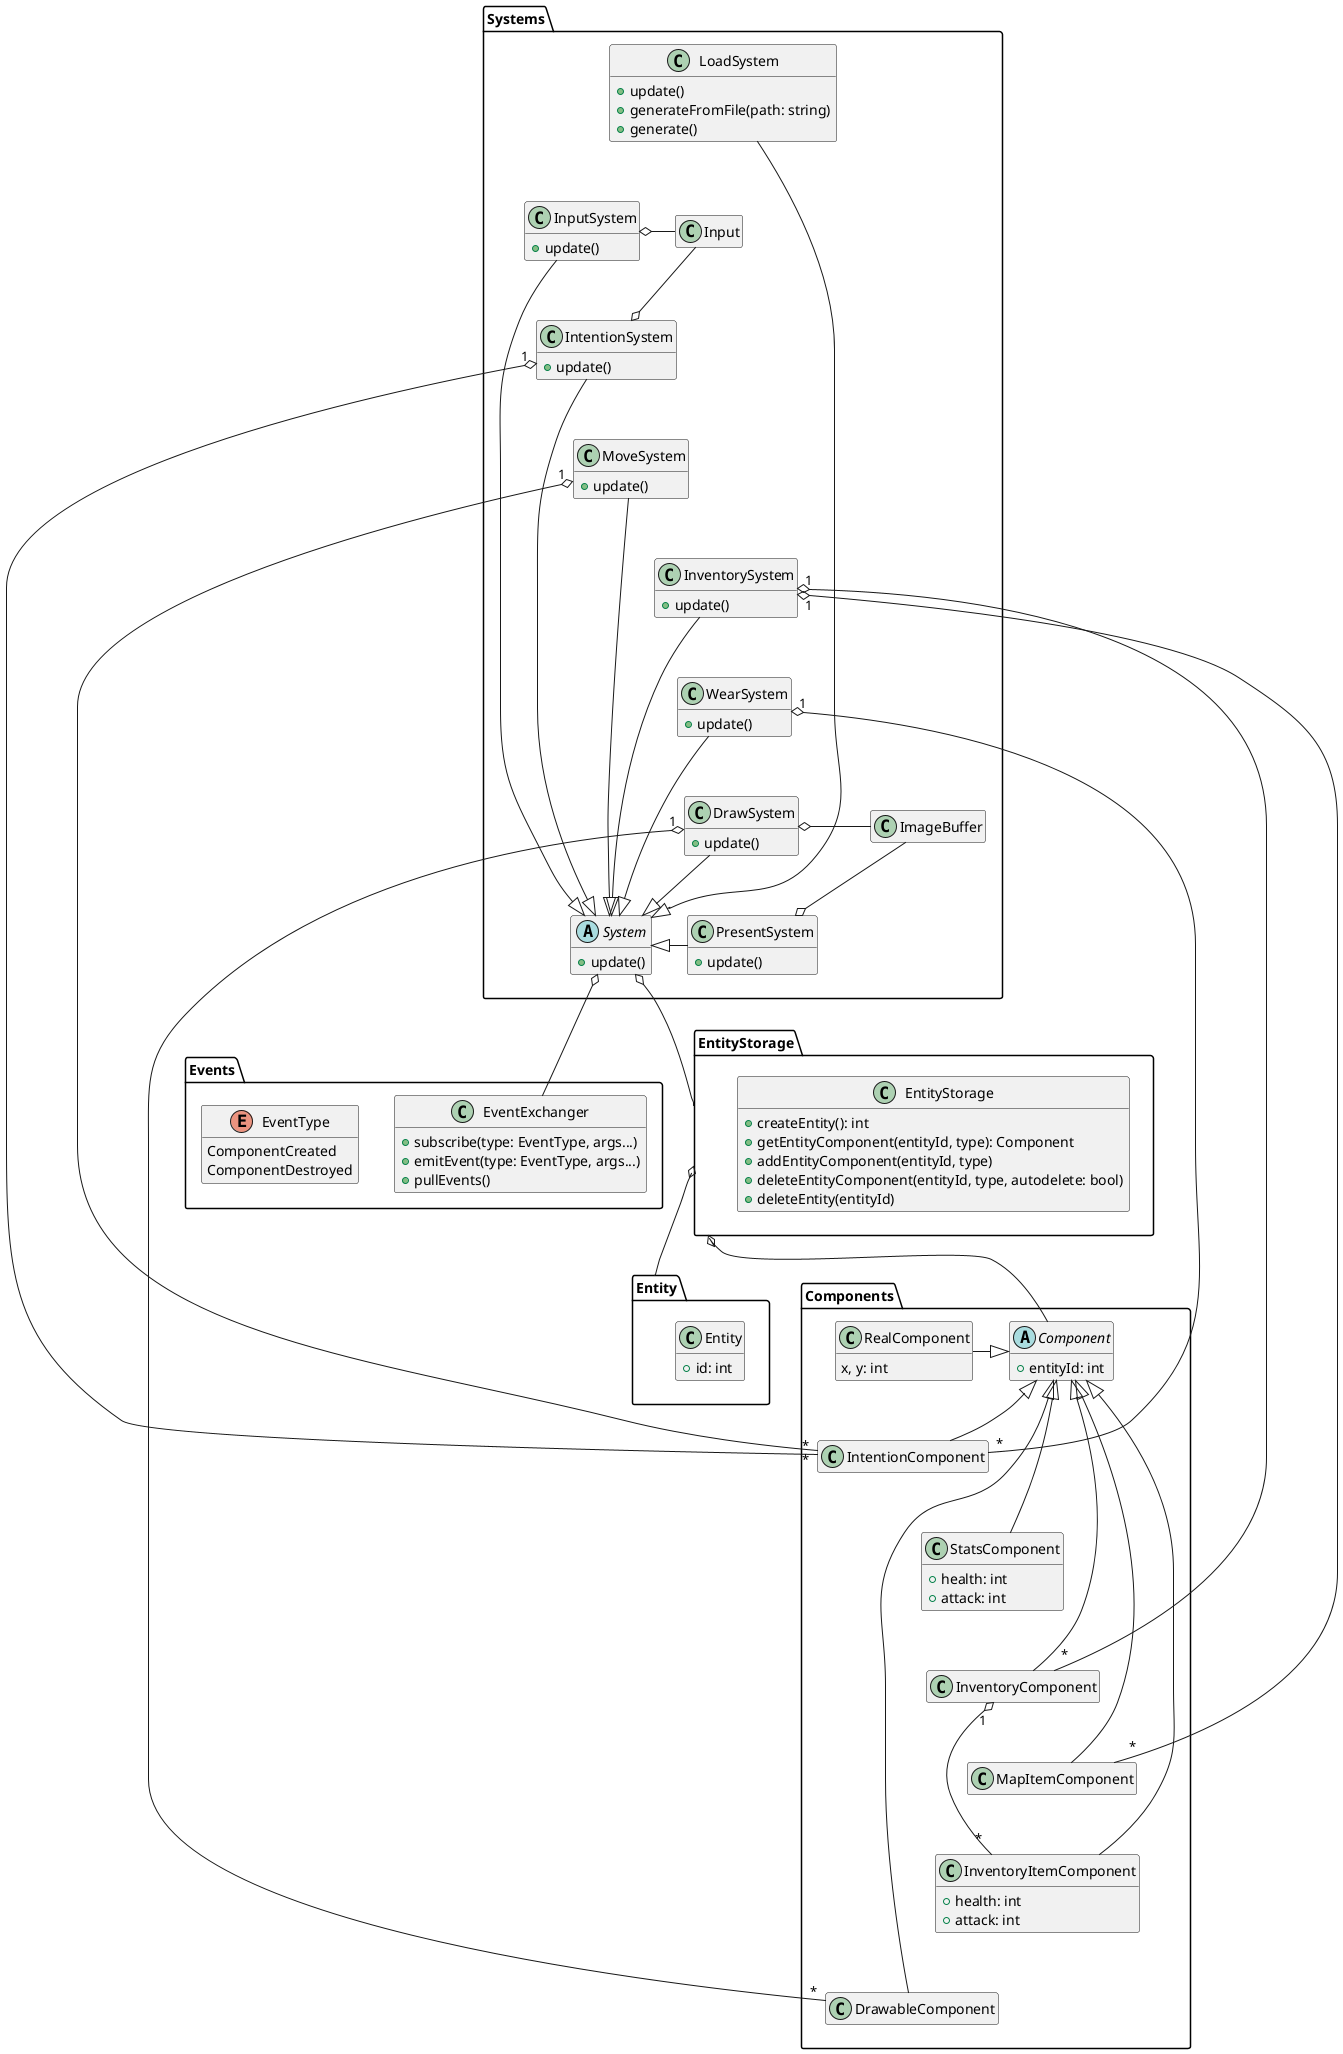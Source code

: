 @startuml
hide empty members

package Entity {
    class Entity {
        + id: int
    }
}

package EntityStorage {
    class EntityStorage {
        + createEntity(): int
        + getEntityComponent(entityId, type): Component
        + addEntityComponent(entityId, type)
        + deleteEntityComponent(entityId, type, autodelete: bool)
        + deleteEntity(entityId)
    }
}

package Systems {
    class Input {
    }

    class ImageBuffer {
    }

    abstract class System {
        + update()
    }

    together {
        class LoadSystem {
            + update()
            + generateFromFile(path: string)
            + generate()
        }

        class InputSystem {
            + update()
        }

        class IntentionSystem {
            + update()
        }

        class MoveSystem {
            + update()
        }

        class InventorySystem {
            + update()
        }

        class WearSystem {
            + update()
        }

        class DrawSystem {
            + update()
        }

        class PresentSystem {
            + update()
        }
    }

    InputSystem o-left- Input
    IntentionSystem o-left- Input

    PresentSystem o-left- ImageBuffer
    DrawSystem o-left- ImageBuffer

    LoadSystem -right-|> System
    InputSystem -right-|> System
    IntentionSystem -right-|> System
    MoveSystem -right-|> System
    InventorySystem -right-|> System
    WearSystem -right-|> System
    DrawSystem -right-|> System
    PresentSystem -right-|> System

    PresentSystem -up[hidden]- DrawSystem
    DrawSystem -up[hidden]- WearSystem
    WearSystem -up[hidden]- InventorySystem
    InventorySystem -up[hidden]- MoveSystem
    MoveSystem -up[hidden]- IntentionSystem
    IntentionSystem -up[hidden]- InputSystem
    InputSystem -up[hidden]- LoadSystem
}

package Components {
    abstract class Component {
        + entityId: int
    }

    together {
        class RealComponent {
            x, y: int
        }

        class IntentionComponent {
        }

        class StatsComponent {
            + health: int
            + attack: int
        }

        class InventoryComponent {
        }

        class MapItemComponent {
        }

        class InventoryItemComponent {
            + health: int
            + attack: int
        }

        class DrawableComponent {
        }
    }

    RealComponent          -left-|> Component
    IntentionComponent     -left-|> Component
    StatsComponent         -left-|> Component
    InventoryComponent     -left-|> Component
    MapItemComponent       -left-|> Component
    InventoryItemComponent -left-|> Component
    DrawableComponent      -left-|> Component

    DrawableComponent -up[hidden]- InventoryItemComponent
    InventoryItemComponent -up[hidden]- MapItemComponent
    MapItemComponent -up[hidden]- InventoryComponent
    InventoryComponent -up[hidden]- StatsComponent
    StatsComponent -up[hidden]- IntentionComponent
    IntentionComponent -up[hidden]- RealComponent

    InventoryComponent "1" o-- "*" InventoryItemComponent
}

package Events {
    class EventExchanger {
        + subscribe(type: EventType, args...)
        + emitEvent(type: EventType, args...)
        + pullEvents()
    }

    enum EventType {
        ComponentCreated
        ComponentDestroyed
    }
}
EntityStorage o-- Entity
EntityStorage o-- Component

IntentionSystem "1" o-- "*" IntentionComponent 
MoveSystem "1" o-- "*" IntentionComponent 
InventorySystem "1" o-- "*" InventoryComponent 
InventorySystem "1" o-- "*" MapItemComponent 
WearSystem "1" o-- "*" IntentionComponent 
DrawSystem "1" o-- "*" DrawableComponent 

System o-- EventExchanger
System o-- EntityStorage

@enduml
